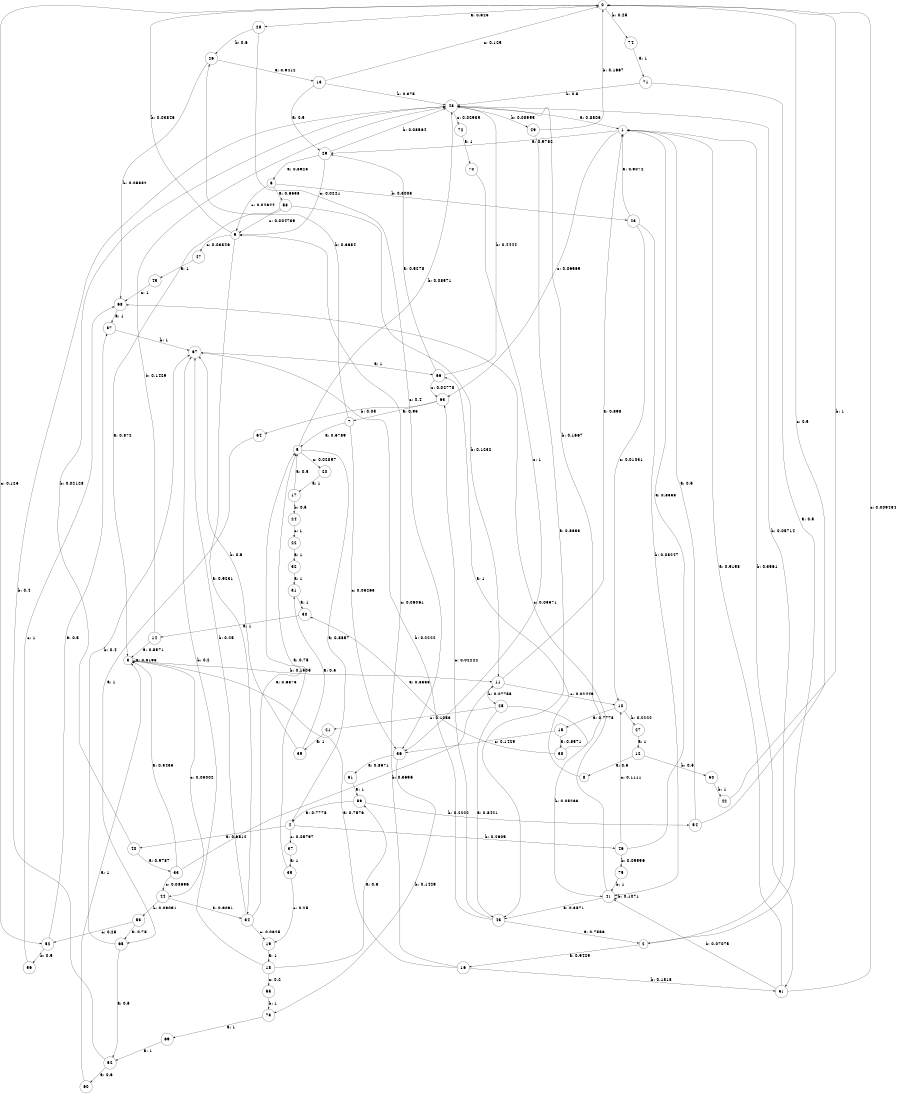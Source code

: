 digraph "d1-400nw-t0-cen-SML" {
size = "6,8.5";
ratio = "fill";
node [shape = circle];
node [fontsize = 24];
edge [fontsize = 24];
0 -> 28 [label = "a: 0.625    "];
0 -> 74 [label = "b: 0.25     "];
0 -> 52 [label = "c: 0.125    "];
1 -> 29 [label = "a: 0.5782   "];
1 -> 51 [label = "b: 0.3561   "];
1 -> 63 [label = "c: 0.06569  "];
2 -> 16 [label = "a: 0.9429   "];
2 -> 48 [label = "b: 0.05714  "];
3 -> 3 [label = "a: 0.8195   "];
3 -> 11 [label = "b: 0.1505   "];
3 -> 44 [label = "c: 0.03002  "];
4 -> 40 [label = "a: 0.6812   "];
4 -> 46 [label = "b: 0.2609   "];
4 -> 37 [label = "c: 0.05797  "];
5 -> 4 [label = "a: 0.8857   "];
5 -> 48 [label = "b: 0.08571  "];
5 -> 20 [label = "c: 0.02857  "];
6 -> 58 [label = "a: 0.6533   "];
6 -> 23 [label = "b: 0.3003   "];
6 -> 9 [label = "c: 0.04644  "];
7 -> 5 [label = "a: 0.5789   "];
7 -> 26 [label = "b: 0.3684   "];
7 -> 36 [label = "c: 0.05263  "];
8 -> 66 [label = "a: 1        "];
9 -> 34 [label = "a: 0.9231   "];
9 -> 0 [label = "b: 0.03846  "];
9 -> 47 [label = "c: 0.03846  "];
10 -> 15 [label = "a: 0.7778   "];
10 -> 27 [label = "b: 0.2222   "];
11 -> 1 [label = "a: 0.898    "];
11 -> 25 [label = "b: 0.07755  "];
11 -> 10 [label = "c: 0.02449  "];
12 -> 8 [label = "a: 0.5      "];
12 -> 50 [label = "b: 0.5      "];
13 -> 29 [label = "a: 0.5      "];
13 -> 48 [label = "b: 0.375    "];
13 -> 0 [label = "c: 0.125    "];
14 -> 3 [label = "a: 0.8571   "];
14 -> 48 [label = "b: 0.1429   "];
15 -> 38 [label = "a: 0.8571   "];
15 -> 36 [label = "c: 0.1429   "];
16 -> 3 [label = "a: 0.7576   "];
16 -> 51 [label = "b: 0.1818   "];
16 -> 9 [label = "c: 0.06061  "];
17 -> 5 [label = "a: 0.5      "];
17 -> 24 [label = "b: 0.5      "];
18 -> 59 [label = "a: 0.6      "];
18 -> 67 [label = "b: 0.2      "];
18 -> 55 [label = "c: 0.2      "];
19 -> 18 [label = "a: 1        "];
20 -> 17 [label = "a: 1        "];
21 -> 39 [label = "a: 1        "];
22 -> 32 [label = "a: 1        "];
23 -> 1 [label = "a: 0.9072   "];
23 -> 41 [label = "b: 0.08247  "];
23 -> 10 [label = "c: 0.01031  "];
24 -> 22 [label = "c: 1        "];
25 -> 43 [label = "a: 0.8421   "];
25 -> 41 [label = "b: 0.05263  "];
25 -> 21 [label = "c: 0.1053   "];
26 -> 13 [label = "a: 0.9412   "];
26 -> 68 [label = "b: 0.05882  "];
27 -> 12 [label = "a: 1        "];
28 -> 26 [label = "b: 0.6      "];
28 -> 36 [label = "c: 0.4      "];
29 -> 6 [label = "a: 0.8923   "];
29 -> 48 [label = "b: 0.08564  "];
29 -> 9 [label = "c: 0.0221   "];
30 -> 14 [label = "a: 1        "];
31 -> 30 [label = "a: 1        "];
32 -> 31 [label = "a: 1        "];
33 -> 3 [label = "a: 0.5435   "];
33 -> 11 [label = "b: 0.3696   "];
33 -> 44 [label = "c: 0.08696  "];
34 -> 5 [label = "a: 0.6875   "];
34 -> 67 [label = "b: 0.25     "];
34 -> 19 [label = "c: 0.0625   "];
35 -> 5 [label = "a: 0.75     "];
35 -> 19 [label = "c: 0.25     "];
36 -> 61 [label = "a: 0.8571   "];
36 -> 73 [label = "b: 0.1429   "];
37 -> 35 [label = "a: 1        "];
38 -> 30 [label = "a: 0.8333   "];
38 -> 48 [label = "b: 0.1667   "];
39 -> 31 [label = "a: 0.5      "];
39 -> 67 [label = "b: 0.5      "];
40 -> 33 [label = "a: 0.9787   "];
40 -> 48 [label = "b: 0.02128  "];
41 -> 43 [label = "a: 0.8571   "];
41 -> 41 [label = "b: 0.1071   "];
41 -> 68 [label = "c: 0.03571  "];
42 -> 0 [label = "b: 1        "];
43 -> 2 [label = "a: 0.7556   "];
43 -> 67 [label = "b: 0.2222   "];
43 -> 63 [label = "c: 0.02222  "];
44 -> 34 [label = "a: 0.9091   "];
44 -> 53 [label = "b: 0.09091  "];
45 -> 68 [label = "c: 1        "];
46 -> 1 [label = "a: 0.8333   "];
46 -> 75 [label = "b: 0.05556  "];
46 -> 10 [label = "c: 0.1111   "];
47 -> 45 [label = "a: 1        "];
48 -> 1 [label = "a: 0.8806   "];
48 -> 49 [label = "b: 0.08955  "];
48 -> 72 [label = "c: 0.02985  "];
49 -> 43 [label = "a: 0.8333   "];
49 -> 0 [label = "b: 0.1667   "];
50 -> 42 [label = "b: 1        "];
51 -> 1 [label = "a: 0.9198   "];
51 -> 41 [label = "b: 0.07075  "];
51 -> 0 [label = "c: 0.009434  "];
52 -> 57 [label = "a: 0.5      "];
52 -> 56 [label = "b: 0.5      "];
53 -> 65 [label = "a: 0.75     "];
53 -> 52 [label = "c: 0.25     "];
54 -> 1 [label = "a: 0.5      "];
54 -> 0 [label = "c: 0.5      "];
55 -> 73 [label = "b: 1        "];
56 -> 68 [label = "c: 1        "];
57 -> 67 [label = "b: 1        "];
58 -> 3 [label = "a: 0.872    "];
58 -> 11 [label = "b: 0.1232   "];
58 -> 9 [label = "c: 0.004739  "];
59 -> 4 [label = "a: 0.7778   "];
59 -> 54 [label = "b: 0.2222   "];
60 -> 3 [label = "a: 1        "];
61 -> 59 [label = "a: 1        "];
62 -> 60 [label = "a: 0.6      "];
62 -> 48 [label = "b: 0.4      "];
63 -> 7 [label = "a: 0.95     "];
63 -> 64 [label = "b: 0.05     "];
64 -> 65 [label = "a: 1        "];
65 -> 62 [label = "a: 0.6      "];
65 -> 67 [label = "b: 0.4      "];
66 -> 29 [label = "a: 0.5278   "];
66 -> 48 [label = "b: 0.4444   "];
66 -> 63 [label = "c: 0.02778  "];
67 -> 66 [label = "a: 1        "];
68 -> 57 [label = "a: 1        "];
69 -> 62 [label = "a: 1        "];
70 -> 36 [label = "c: 1        "];
71 -> 2 [label = "a: 0.5      "];
71 -> 48 [label = "b: 0.5      "];
72 -> 70 [label = "a: 1        "];
73 -> 69 [label = "a: 1        "];
74 -> 71 [label = "a: 1        "];
75 -> 41 [label = "b: 1        "];
}